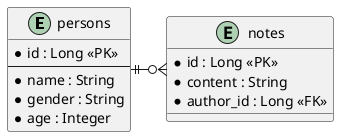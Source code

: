@startuml DatabaseDiagram

entity persons {
  * id : Long <<PK>>
  --
  * name : String
  * gender : String
  * age : Integer
}

entity notes {
  * id : Long <<PK>>
  * content : String
  * author_id : Long <<FK>>
}

persons ||-o{ notes

@enduml